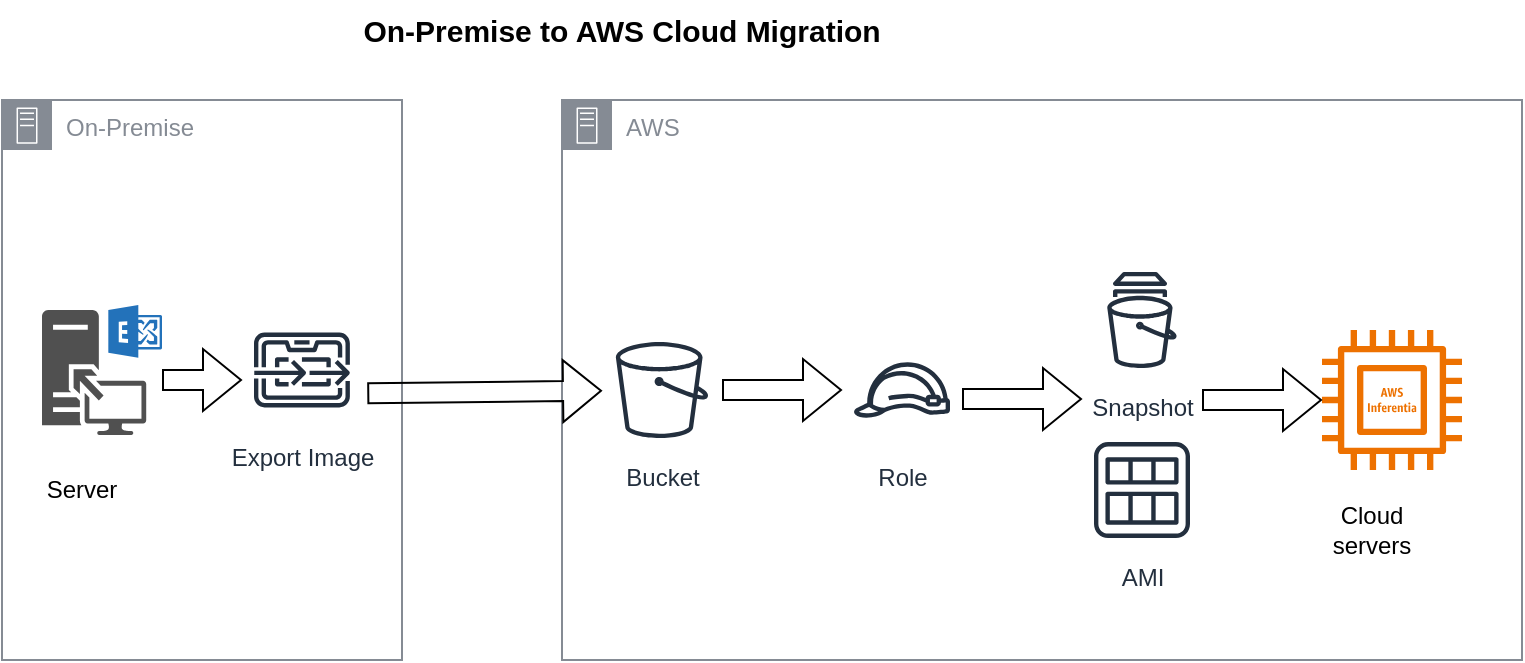 <mxfile version="24.7.7">
  <diagram name="Page-1" id="i3YU8BJ7VluizcSLzIkG">
    <mxGraphModel dx="794" dy="446" grid="1" gridSize="10" guides="1" tooltips="1" connect="1" arrows="1" fold="1" page="1" pageScale="1" pageWidth="827" pageHeight="1169" math="0" shadow="0">
      <root>
        <mxCell id="0" />
        <mxCell id="1" parent="0" />
        <mxCell id="E-yTpb4soP6AigzwNsI6-1" value="On-Premise" style="sketch=0;outlineConnect=0;gradientColor=none;html=1;whiteSpace=wrap;fontSize=12;fontStyle=0;shape=mxgraph.aws4.group;grIcon=mxgraph.aws4.group_on_premise;strokeColor=#858B94;fillColor=none;verticalAlign=top;align=left;spacingLeft=30;fontColor=#858B94;dashed=0;" vertex="1" parent="1">
          <mxGeometry x="40" y="80" width="200" height="280" as="geometry" />
        </mxCell>
        <mxCell id="E-yTpb4soP6AigzwNsI6-2" value="AWS&lt;div&gt;&lt;br&gt;&lt;/div&gt;" style="sketch=0;outlineConnect=0;gradientColor=none;html=1;whiteSpace=wrap;fontSize=12;fontStyle=0;shape=mxgraph.aws4.group;grIcon=mxgraph.aws4.group_on_premise;strokeColor=#858B94;fillColor=none;verticalAlign=top;align=left;spacingLeft=30;fontColor=#858B94;dashed=0;" vertex="1" parent="1">
          <mxGeometry x="320" y="80" width="480" height="280" as="geometry" />
        </mxCell>
        <mxCell id="E-yTpb4soP6AigzwNsI6-3" value="" style="sketch=0;outlineConnect=0;fontColor=#232F3E;gradientColor=none;fillColor=#ED7100;strokeColor=none;dashed=0;verticalLabelPosition=bottom;verticalAlign=top;align=center;html=1;fontSize=12;fontStyle=0;aspect=fixed;pointerEvents=1;shape=mxgraph.aws4.inferentia;" vertex="1" parent="1">
          <mxGeometry x="700" y="195" width="70" height="70" as="geometry" />
        </mxCell>
        <mxCell id="E-yTpb4soP6AigzwNsI6-4" value="" style="sketch=0;pointerEvents=1;shadow=0;dashed=0;html=1;strokeColor=none;fillColor=#505050;labelPosition=center;verticalLabelPosition=bottom;verticalAlign=top;outlineConnect=0;align=center;shape=mxgraph.office.servers.exchange_client_access_server;" vertex="1" parent="1">
          <mxGeometry x="60" y="182.5" width="60" height="65" as="geometry" />
        </mxCell>
        <mxCell id="E-yTpb4soP6AigzwNsI6-5" value="Export Image" style="sketch=0;outlineConnect=0;fontColor=#232F3E;gradientColor=none;strokeColor=#232F3E;fillColor=#ffffff;dashed=0;verticalLabelPosition=bottom;verticalAlign=top;align=center;html=1;fontSize=12;fontStyle=0;aspect=fixed;shape=mxgraph.aws4.resourceIcon;resIcon=mxgraph.aws4.import_export;" vertex="1" parent="1">
          <mxGeometry x="160" y="185" width="60" height="60" as="geometry" />
        </mxCell>
        <mxCell id="E-yTpb4soP6AigzwNsI6-9" value="Server" style="text;html=1;align=center;verticalAlign=middle;whiteSpace=wrap;rounded=0;" vertex="1" parent="1">
          <mxGeometry x="50" y="260" width="60" height="30" as="geometry" />
        </mxCell>
        <mxCell id="E-yTpb4soP6AigzwNsI6-11" value="Role" style="sketch=0;outlineConnect=0;fontColor=#232F3E;gradientColor=none;strokeColor=#232F3E;fillColor=#ffffff;dashed=0;verticalLabelPosition=bottom;verticalAlign=top;align=center;html=1;fontSize=12;fontStyle=0;aspect=fixed;shape=mxgraph.aws4.resourceIcon;resIcon=mxgraph.aws4.role;" vertex="1" parent="1">
          <mxGeometry x="460" y="195" width="60" height="60" as="geometry" />
        </mxCell>
        <mxCell id="E-yTpb4soP6AigzwNsI6-13" value="Bucket" style="sketch=0;outlineConnect=0;fontColor=#232F3E;gradientColor=none;strokeColor=#232F3E;fillColor=#ffffff;dashed=0;verticalLabelPosition=bottom;verticalAlign=top;align=center;html=1;fontSize=12;fontStyle=0;aspect=fixed;shape=mxgraph.aws4.resourceIcon;resIcon=mxgraph.aws4.bucket;" vertex="1" parent="1">
          <mxGeometry x="340" y="195" width="60" height="60" as="geometry" />
        </mxCell>
        <mxCell id="E-yTpb4soP6AigzwNsI6-14" value="Cloud servers" style="text;html=1;align=center;verticalAlign=middle;whiteSpace=wrap;rounded=0;" vertex="1" parent="1">
          <mxGeometry x="695" y="280" width="60" height="30" as="geometry" />
        </mxCell>
        <mxCell id="E-yTpb4soP6AigzwNsI6-16" value="" style="shape=flexArrow;endArrow=classic;html=1;rounded=0;" edge="1" parent="1" source="E-yTpb4soP6AigzwNsI6-13" target="E-yTpb4soP6AigzwNsI6-11">
          <mxGeometry width="50" height="50" relative="1" as="geometry">
            <mxPoint x="390" y="260" as="sourcePoint" />
            <mxPoint x="440" y="210" as="targetPoint" />
          </mxGeometry>
        </mxCell>
        <mxCell id="E-yTpb4soP6AigzwNsI6-17" value="" style="shape=flexArrow;endArrow=classic;html=1;rounded=0;" edge="1" parent="1">
          <mxGeometry width="50" height="50" relative="1" as="geometry">
            <mxPoint x="120" y="220" as="sourcePoint" />
            <mxPoint x="160" y="220" as="targetPoint" />
          </mxGeometry>
        </mxCell>
        <mxCell id="E-yTpb4soP6AigzwNsI6-18" value="" style="shape=flexArrow;endArrow=classic;html=1;rounded=0;exitX=1.044;exitY=0.694;exitDx=0;exitDy=0;exitPerimeter=0;" edge="1" parent="1" source="E-yTpb4soP6AigzwNsI6-5" target="E-yTpb4soP6AigzwNsI6-13">
          <mxGeometry width="50" height="50" relative="1" as="geometry">
            <mxPoint x="220" y="219.5" as="sourcePoint" />
            <mxPoint x="260" y="219.5" as="targetPoint" />
          </mxGeometry>
        </mxCell>
        <mxCell id="E-yTpb4soP6AigzwNsI6-19" value="" style="shape=flexArrow;endArrow=classic;html=1;rounded=0;" edge="1" parent="1">
          <mxGeometry width="50" height="50" relative="1" as="geometry">
            <mxPoint x="520" y="229.5" as="sourcePoint" />
            <mxPoint x="580" y="229.5" as="targetPoint" />
          </mxGeometry>
        </mxCell>
        <mxCell id="E-yTpb4soP6AigzwNsI6-21" value="" style="shape=flexArrow;endArrow=classic;html=1;rounded=0;" edge="1" parent="1" target="E-yTpb4soP6AigzwNsI6-3">
          <mxGeometry width="50" height="50" relative="1" as="geometry">
            <mxPoint x="640" y="230" as="sourcePoint" />
            <mxPoint x="690" y="229.5" as="targetPoint" />
          </mxGeometry>
        </mxCell>
        <mxCell id="E-yTpb4soP6AigzwNsI6-22" value="On-Premise to AWS Cloud Migration" style="text;html=1;align=center;verticalAlign=middle;whiteSpace=wrap;rounded=0;fontStyle=1;fontSize=15;" vertex="1" parent="1">
          <mxGeometry x="130" y="30" width="440" height="30" as="geometry" />
        </mxCell>
        <mxCell id="E-yTpb4soP6AigzwNsI6-23" value="AMI" style="sketch=0;outlineConnect=0;fontColor=#232F3E;gradientColor=none;strokeColor=#232F3E;fillColor=#ffffff;dashed=0;verticalLabelPosition=bottom;verticalAlign=top;align=center;html=1;fontSize=12;fontStyle=0;aspect=fixed;shape=mxgraph.aws4.resourceIcon;resIcon=mxgraph.aws4.ami;" vertex="1" parent="1">
          <mxGeometry x="580" y="245" width="60" height="60" as="geometry" />
        </mxCell>
        <mxCell id="E-yTpb4soP6AigzwNsI6-24" value="Snapshot" style="sketch=0;outlineConnect=0;fontColor=#232F3E;gradientColor=none;strokeColor=#232F3E;fillColor=#ffffff;dashed=0;verticalLabelPosition=bottom;verticalAlign=top;align=center;html=1;fontSize=12;fontStyle=0;aspect=fixed;shape=mxgraph.aws4.resourceIcon;resIcon=mxgraph.aws4.snapshot;" vertex="1" parent="1">
          <mxGeometry x="580" y="160" width="60" height="60" as="geometry" />
        </mxCell>
      </root>
    </mxGraphModel>
  </diagram>
</mxfile>
